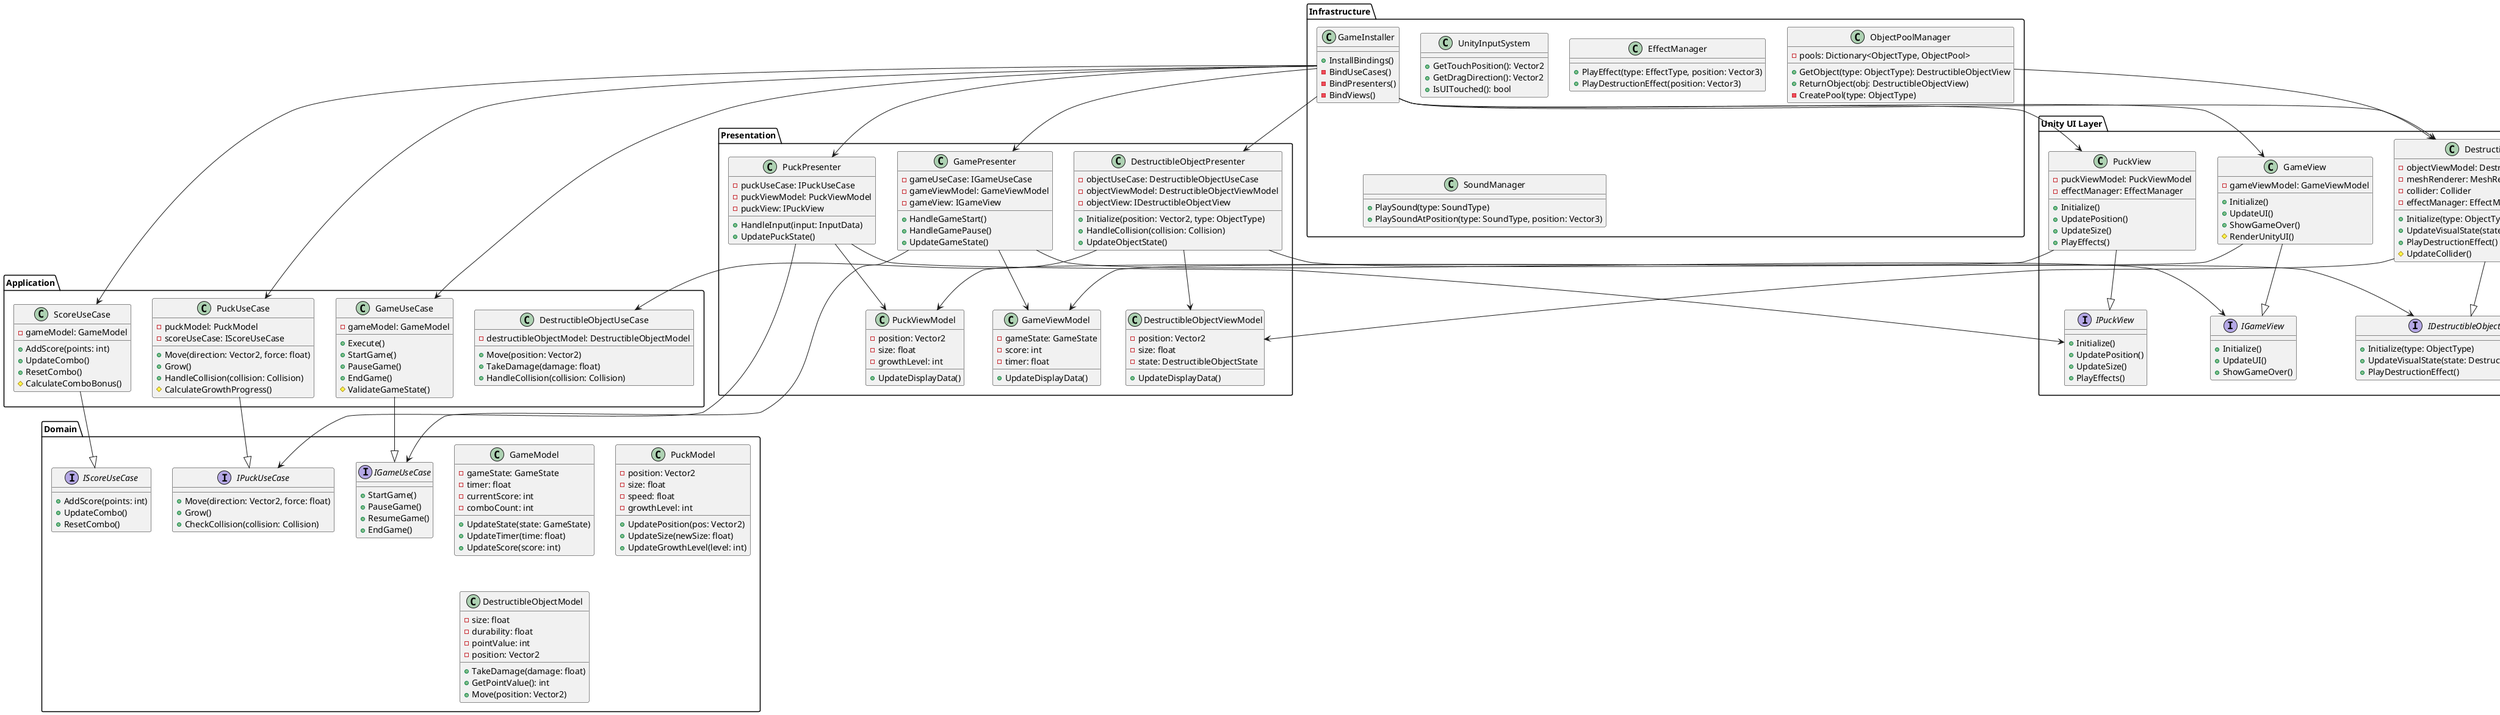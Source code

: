 @startuml core_gameplay_class_diagram

' Core Layer (Domain)
package "Domain" {
    interface "IGameUseCase" {
        + StartGame()
        + PauseGame()
        + ResumeGame()
        + EndGame()
    }

    interface "IPuckUseCase" {
        + Move(direction: Vector2, force: float)
        + Grow()
        + CheckCollision(collision: Collision)
    }

    interface "IScoreUseCase" {
        + AddScore(points: int)
        + UpdateCombo()
        + ResetCombo()
    }

    class "GameModel" {
        - gameState: GameState
        - timer: float
        - currentScore: int
        - comboCount: int
        + UpdateState(state: GameState)
        + UpdateTimer(time: float)
        + UpdateScore(score: int)
    }

    class "PuckModel" {
        - position: Vector2
        - size: float
        - speed: float
        - growthLevel: int
        + UpdatePosition(pos: Vector2)
        + UpdateSize(newSize: float)
        + UpdateGrowthLevel(level: int)
    }

    class "DestructibleObjectModel" {
        - size: float
        - durability: float
        - pointValue: int
        - position: Vector2
        + TakeDamage(damage: float)
        + GetPointValue(): int
        + Move(position: Vector2)
    }
}

' Application Layer
package "Application" {
    class "GameUseCase" {
        - gameModel: GameModel
        + Execute()
        + StartGame()
        + PauseGame()
        + EndGame()
        # ValidateGameState()
    }

    class "PuckUseCase" {
        - puckModel: PuckModel
        - scoreUseCase: IScoreUseCase
        + Move(direction: Vector2, force: float)
        + Grow()
        + HandleCollision(collision: Collision)
        # CalculateGrowthProgress()
    }

    class "ScoreUseCase" {
        - gameModel: GameModel
        + AddScore(points: int)
        + UpdateCombo()
        + ResetCombo()
        # CalculateComboBonus()
    }

    class "DestructibleObjectUseCase" {
        - destructibleObjectModel: DestructibleObjectModel
        + Move(position: Vector2)
        + TakeDamage(damage: float)
        + HandleCollision(collision: Collision)
    }
}

' Presentation Layer
package "Presentation" {
    class "GamePresenter" {
        - gameUseCase: IGameUseCase
        - gameViewModel: GameViewModel
        - gameView: IGameView
        + HandleGameStart()
        + HandleGamePause()
        + UpdateGameState()
    }

    class "PuckPresenter" {
        - puckUseCase: IPuckUseCase
        - puckViewModel: PuckViewModel
        - puckView: IPuckView
        + HandleInput(input: InputData)
        + UpdatePuckState()
    }

    class "GameViewModel" {
        - gameState: GameState
        - score: int
        - timer: float
        + UpdateDisplayData()
    }

    class "PuckViewModel" {
        - position: Vector2
        - size: float
        - growthLevel: int
        + UpdateDisplayData()
    }

    class "DestructibleObjectPresenter" {
        - objectUseCase: DestructibleObjectUseCase
        - objectViewModel: DestructibleObjectViewModel
        - objectView: IDestructibleObjectView
        + Initialize(position: Vector2, type: ObjectType)
        + HandleCollision(collision: Collision)
        + UpdateObjectState()
    }

    class "DestructibleObjectViewModel" {
        - position: Vector2
        - size: float
        - state: DestructibleObjectState
        + UpdateDisplayData()
    }
}

' UI Layer
package "Unity UI Layer" {
    interface "IGameView" {
        + Initialize()
        + UpdateUI()
        + ShowGameOver()
    }

    interface "IPuckView" {
        + Initialize()
        + UpdatePosition()
        + UpdateSize()
        + PlayEffects()
    }

    interface "IDestructibleObjectView" {
        + Initialize(type: ObjectType)
        + UpdateVisualState(state: DestructibleObjectState)
        + PlayDestructionEffect()
    }

    class "GameView" {
        - gameViewModel: GameViewModel
        + Initialize()
        + UpdateUI()
        + ShowGameOver()
        # RenderUnityUI()
    }

    class "PuckView" {
        - puckViewModel: PuckViewModel
        - effectManager: EffectManager
        + Initialize()
        + UpdatePosition()
        + UpdateSize()
        + PlayEffects()
    }

    class "DestructibleObjectView" {
        - objectViewModel: DestructibleObjectViewModel
        - meshRenderer: MeshRenderer
        - collider: Collider
        - effectManager: EffectManager
        + Initialize(type: ObjectType)
        + UpdateVisualState(state: DestructibleObjectState)
        + PlayDestructionEffect()
        # UpdateCollider()
    }
}

' Infrastructure Layer
package "Infrastructure" {
    class "GameInstaller" {
        + InstallBindings()
        - BindUseCases()
        - BindPresenters()
        - BindViews()
    }

    class "UnityInputSystem" {
        + GetTouchPosition(): Vector2
        + GetDragDirection(): Vector2
        + IsUITouched(): bool
    }

    class "EffectManager" {
        + PlayEffect(type: EffectType, position: Vector3)
        + PlayDestructionEffect(position: Vector3)
    }

    class "SoundManager" {
        + PlaySound(type: SoundType)
        + PlaySoundAtPosition(type: SoundType, position: Vector3)
    }

    class "ObjectPoolManager" {
        - pools: Dictionary<ObjectType, ObjectPool>
        + GetObject(type: ObjectType): DestructibleObjectView
        + ReturnObject(obj: DestructibleObjectView)
        - CreatePool(type: ObjectType)
    }
}

' Dependencies
GameUseCase --|> IGameUseCase
PuckUseCase --|> IPuckUseCase
ScoreUseCase --|> IScoreUseCase

GamePresenter --> IGameUseCase
GamePresenter --> GameViewModel
GamePresenter --> IGameView

PuckPresenter --> IPuckUseCase
PuckPresenter --> PuckViewModel
PuckPresenter --> IPuckView

DestructibleObjectPresenter --> DestructibleObjectUseCase
DestructibleObjectPresenter --> DestructibleObjectViewModel
DestructibleObjectPresenter --> IDestructibleObjectView

GameView --|> IGameView
PuckView --|> IPuckView
DestructibleObjectView --|> IDestructibleObjectView

GameView --> GameViewModel
PuckView --> PuckViewModel
DestructibleObjectView --> DestructibleObjectViewModel

GameInstaller --> GameUseCase
GameInstaller --> PuckUseCase
GameInstaller --> ScoreUseCase
GameInstaller --> GamePresenter
GameInstaller --> PuckPresenter
GameInstaller --> DestructibleObjectPresenter
GameInstaller --> GameView
GameInstaller --> PuckView
GameInstaller --> DestructibleObjectView

ObjectPoolManager --> DestructibleObjectView

@enduml